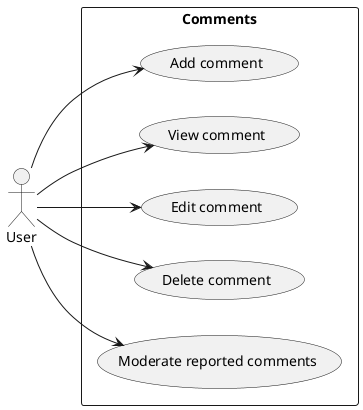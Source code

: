 @startuml
left to right direction
actor User
rectangle Comments {
  ( Add comment )
  User --> ( Add comment )
  ( View comment )
  User --> ( View comment )
  ( Edit comment )
  User --> ( Edit comment )
  ( Delete comment )
  User --> ( Delete comment )
  ( Moderate reported comments )
  User --> ( Moderate reported comments )
}
@enduml
